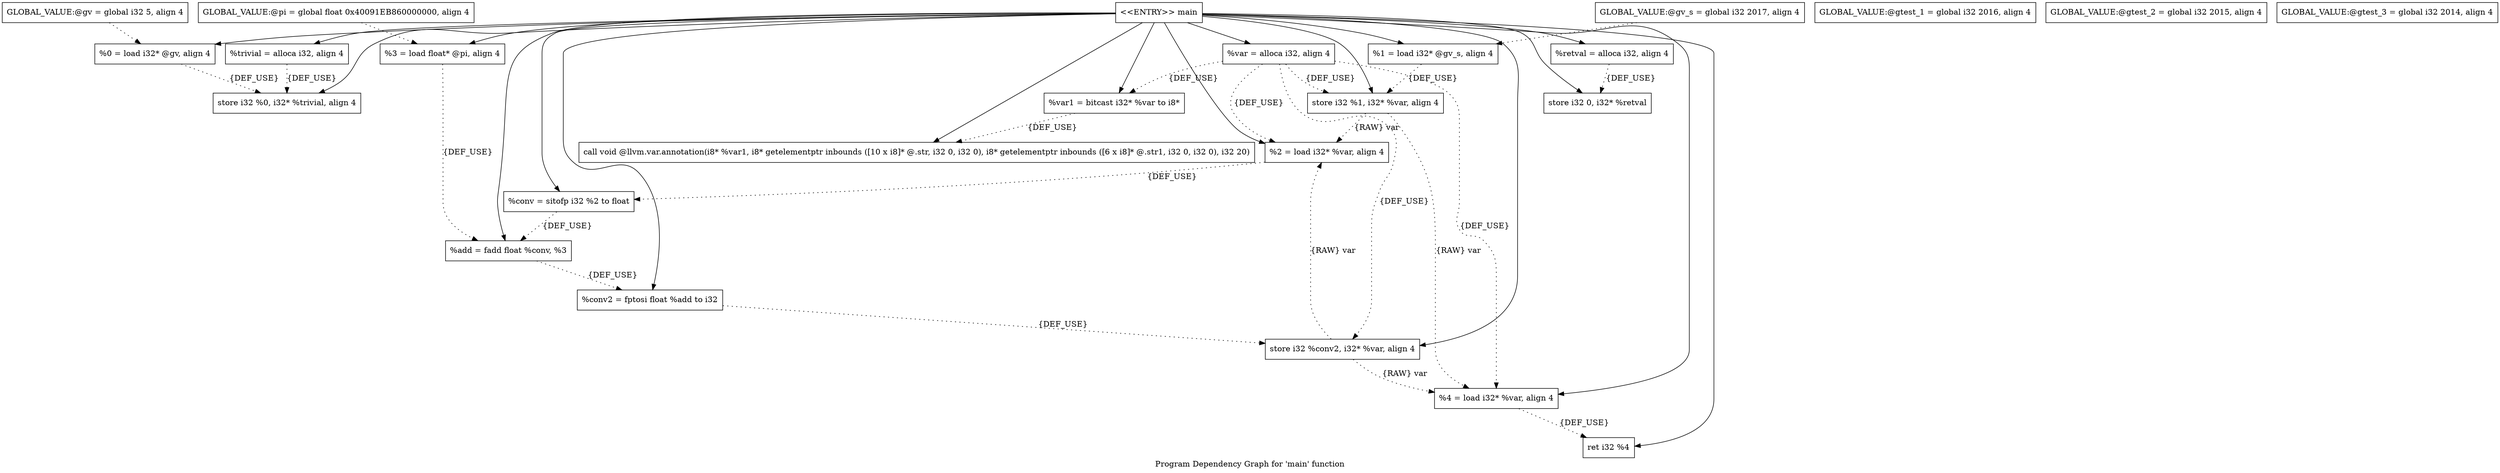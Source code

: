 digraph "Program Dependency Graph for 'main' function" {
	label="Program Dependency Graph for 'main' function";

	Node0x33850a0 [shape=record,label="{  %retval = alloca i32, align 4}"];
	Node0x33850a0 -> Node0x3385110[style=dotted,label = "{DEF_USE}" ];
	Node0x3385110 [shape=record,label="{  store i32 0, i32* %retval}"];
	Node0x3384cc0 [shape=record,label="{GLOBAL_VALUE:@gv = global i32 5, align 4}"];
	Node0x3384cc0 -> Node0x3385770[style=dotted];
	Node0x3385770 [shape=record,label="{  %0 = load i32* @gv, align 4}"];
	Node0x3385770 -> Node0x3385ac0[style=dotted,label = "{DEF_USE}" ];
	Node0x33857e0 [shape=record,label="{GLOBAL_VALUE:@gv_s = global i32 2017, align 4}"];
	Node0x33857e0 -> Node0x3385740[style=dotted];
	Node0x3385740 [shape=record,label="{  %1 = load i32* @gv_s, align 4}"];
	Node0x3385740 -> Node0x3385be0[style=dotted,label = "{DEF_USE}" ];
	Node0x33858e0 [shape=record,label="{GLOBAL_VALUE:@pi = global float 0x40091EB860000000, align 4}"];
	Node0x33858e0 -> Node0x3385950[style=dotted];
	Node0x3385950 [shape=record,label="{  %3 = load float* @pi, align 4}"];
	Node0x3385950 -> Node0x3386010[style=dotted,label = "{DEF_USE}" ];
	Node0x33859c0 [shape=record,label="{  %trivial = alloca i32, align 4}"];
	Node0x33859c0 -> Node0x3385ac0[style=dotted,label = "{DEF_USE}" ];
	Node0x3385ac0 [shape=record,label="{  store i32 %0, i32* %trivial, align 4}"];
	Node0x3385850 [shape=record,label="{  %var = alloca i32, align 4}"];
	Node0x3385850 -> Node0x3385b70[style=dotted,label = "{DEF_USE}" ];
	Node0x3385850 -> Node0x3385be0[style=dotted,label = "{DEF_USE}" ];
	Node0x3385850 -> Node0x3385c80[style=dotted,label = "{DEF_USE}" ];
	Node0x3385850 -> Node0x3385c50[style=dotted,label = "{DEF_USE}" ];
	Node0x3385850 -> Node0x3385d80[style=dotted,label = "{DEF_USE}" ];
	Node0x3385b70 [shape=record,label="{  %var1 = bitcast i32* %var to i8*}"];
	Node0x3385b70 -> Node0x3385cf0[style=dotted,label = "{DEF_USE}" ];
	Node0x3385be0 [shape=record,label="{  store i32 %1, i32* %var, align 4}"];
	Node0x3385be0 -> Node0x3385c80[style=dotted,label = "{RAW} var"];
	Node0x3385be0 -> Node0x3385d80[style=dotted,label = "{RAW} var"];
	Node0x3385c80 [shape=record,label="{  %2 = load i32* %var, align 4}"];
	Node0x3385c80 -> Node0x3385a30[style=dotted,label = "{DEF_USE}" ];
	Node0x3385c50 [shape=record,label="{  store i32 %conv2, i32* %var, align 4}"];
	Node0x3385c50 -> Node0x3385c80[style=dotted,label = "{RAW} var"];
	Node0x3385c50 -> Node0x3385d80[style=dotted,label = "{RAW} var"];
	Node0x3385d80 [shape=record,label="{  %4 = load i32* %var, align 4}"];
	Node0x3385d80 -> Node0x33865d0[style=dotted,label = "{DEF_USE}" ];
	Node0x3385cf0 [shape=record,label="{  call void @llvm.var.annotation(i8* %var1, i8* getelementptr inbounds ([10 x i8]* @.str, i32 0, i32 0), i8* getelementptr inbounds ([6 x i8]* @.str1, i32 0, i32 0), i32 20)}"];
	Node0x3385a30 [shape=record,label="{  %conv = sitofp i32 %2 to float}"];
	Node0x3385a30 -> Node0x3386010[style=dotted,label = "{DEF_USE}" ];
	Node0x3386010 [shape=record,label="{  %add = fadd float %conv, %3}"];
	Node0x3386010 -> Node0x33864d0[style=dotted,label = "{DEF_USE}" ];
	Node0x33864d0 [shape=record,label="{  %conv2 = fptosi float %add to i32}"];
	Node0x33864d0 -> Node0x3385c50[style=dotted,label = "{DEF_USE}" ];
	Node0x33865d0 [shape=record,label="{  ret i32 %4}"];
	Node0x3386640 [shape=record,label="{\<\<ENTRY\>\> main}"];
	Node0x3386640 -> Node0x33850a0;
	Node0x3386640 -> Node0x33859c0;
	Node0x3386640 -> Node0x3385850;
	Node0x3386640 -> Node0x3385110;
	Node0x3386640 -> Node0x3385770;
	Node0x3386640 -> Node0x3385ac0;
	Node0x3386640 -> Node0x3385b70;
	Node0x3386640 -> Node0x3385cf0;
	Node0x3386640 -> Node0x3385740;
	Node0x3386640 -> Node0x3385be0;
	Node0x3386640 -> Node0x3385c80;
	Node0x3386640 -> Node0x3385a30;
	Node0x3386640 -> Node0x3385950;
	Node0x3386640 -> Node0x3386010;
	Node0x3386640 -> Node0x33864d0;
	Node0x3386640 -> Node0x3385c50;
	Node0x3386640 -> Node0x3385d80;
	Node0x3386640 -> Node0x33865d0;
	Node0x3386100 [shape=record,label="{GLOBAL_VALUE:@gtest_1 = global i32 2016, align 4}"];
	Node0x33866b0 [shape=record,label="{GLOBAL_VALUE:@gtest_2 = global i32 2015, align 4}"];
	Node0x3386720 [shape=record,label="{GLOBAL_VALUE:@gtest_3 = global i32 2014, align 4}"];
}
